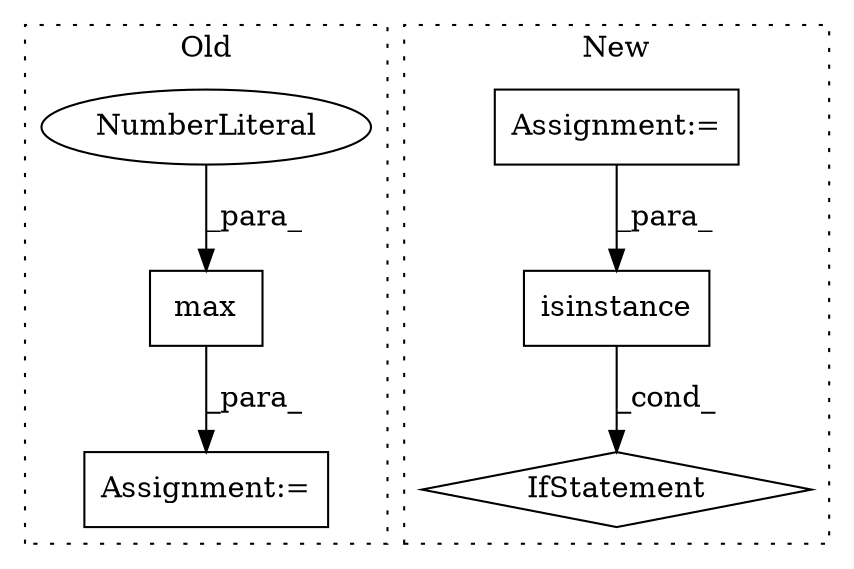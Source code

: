 digraph G {
subgraph cluster0 {
1 [label="max" a="32" s="5863,5878" l="4,1" shape="box"];
5 [label="Assignment:=" a="7" s="5862" l="1" shape="box"];
6 [label="NumberLiteral" a="34" s="5877" l="1" shape="ellipse"];
label = "Old";
style="dotted";
}
subgraph cluster1 {
2 [label="isinstance" a="32" s="5384,5427" l="11,1" shape="box"];
3 [label="IfStatement" a="25" s="5380,5428" l="4,2" shape="diamond"];
4 [label="Assignment:=" a="7" s="5177" l="7" shape="box"];
label = "New";
style="dotted";
}
1 -> 5 [label="_para_"];
2 -> 3 [label="_cond_"];
4 -> 2 [label="_para_"];
6 -> 1 [label="_para_"];
}